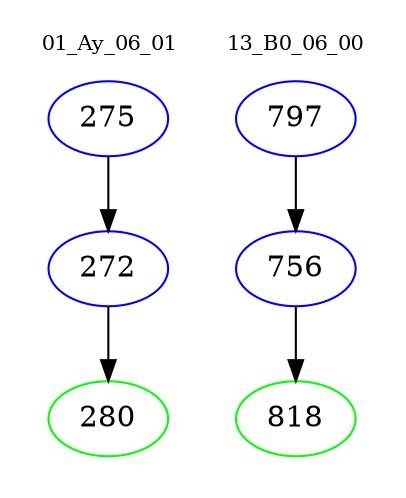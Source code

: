 digraph{
subgraph cluster_0 {
color = white
label = "01_Ay_06_01";
fontsize=10;
T0_275 [label="275", color="blue"]
T0_275 -> T0_272 [color="black"]
T0_272 [label="272", color="blue"]
T0_272 -> T0_280 [color="black"]
T0_280 [label="280", color="green"]
}
subgraph cluster_1 {
color = white
label = "13_B0_06_00";
fontsize=10;
T1_797 [label="797", color="blue"]
T1_797 -> T1_756 [color="black"]
T1_756 [label="756", color="blue"]
T1_756 -> T1_818 [color="black"]
T1_818 [label="818", color="green"]
}
}
